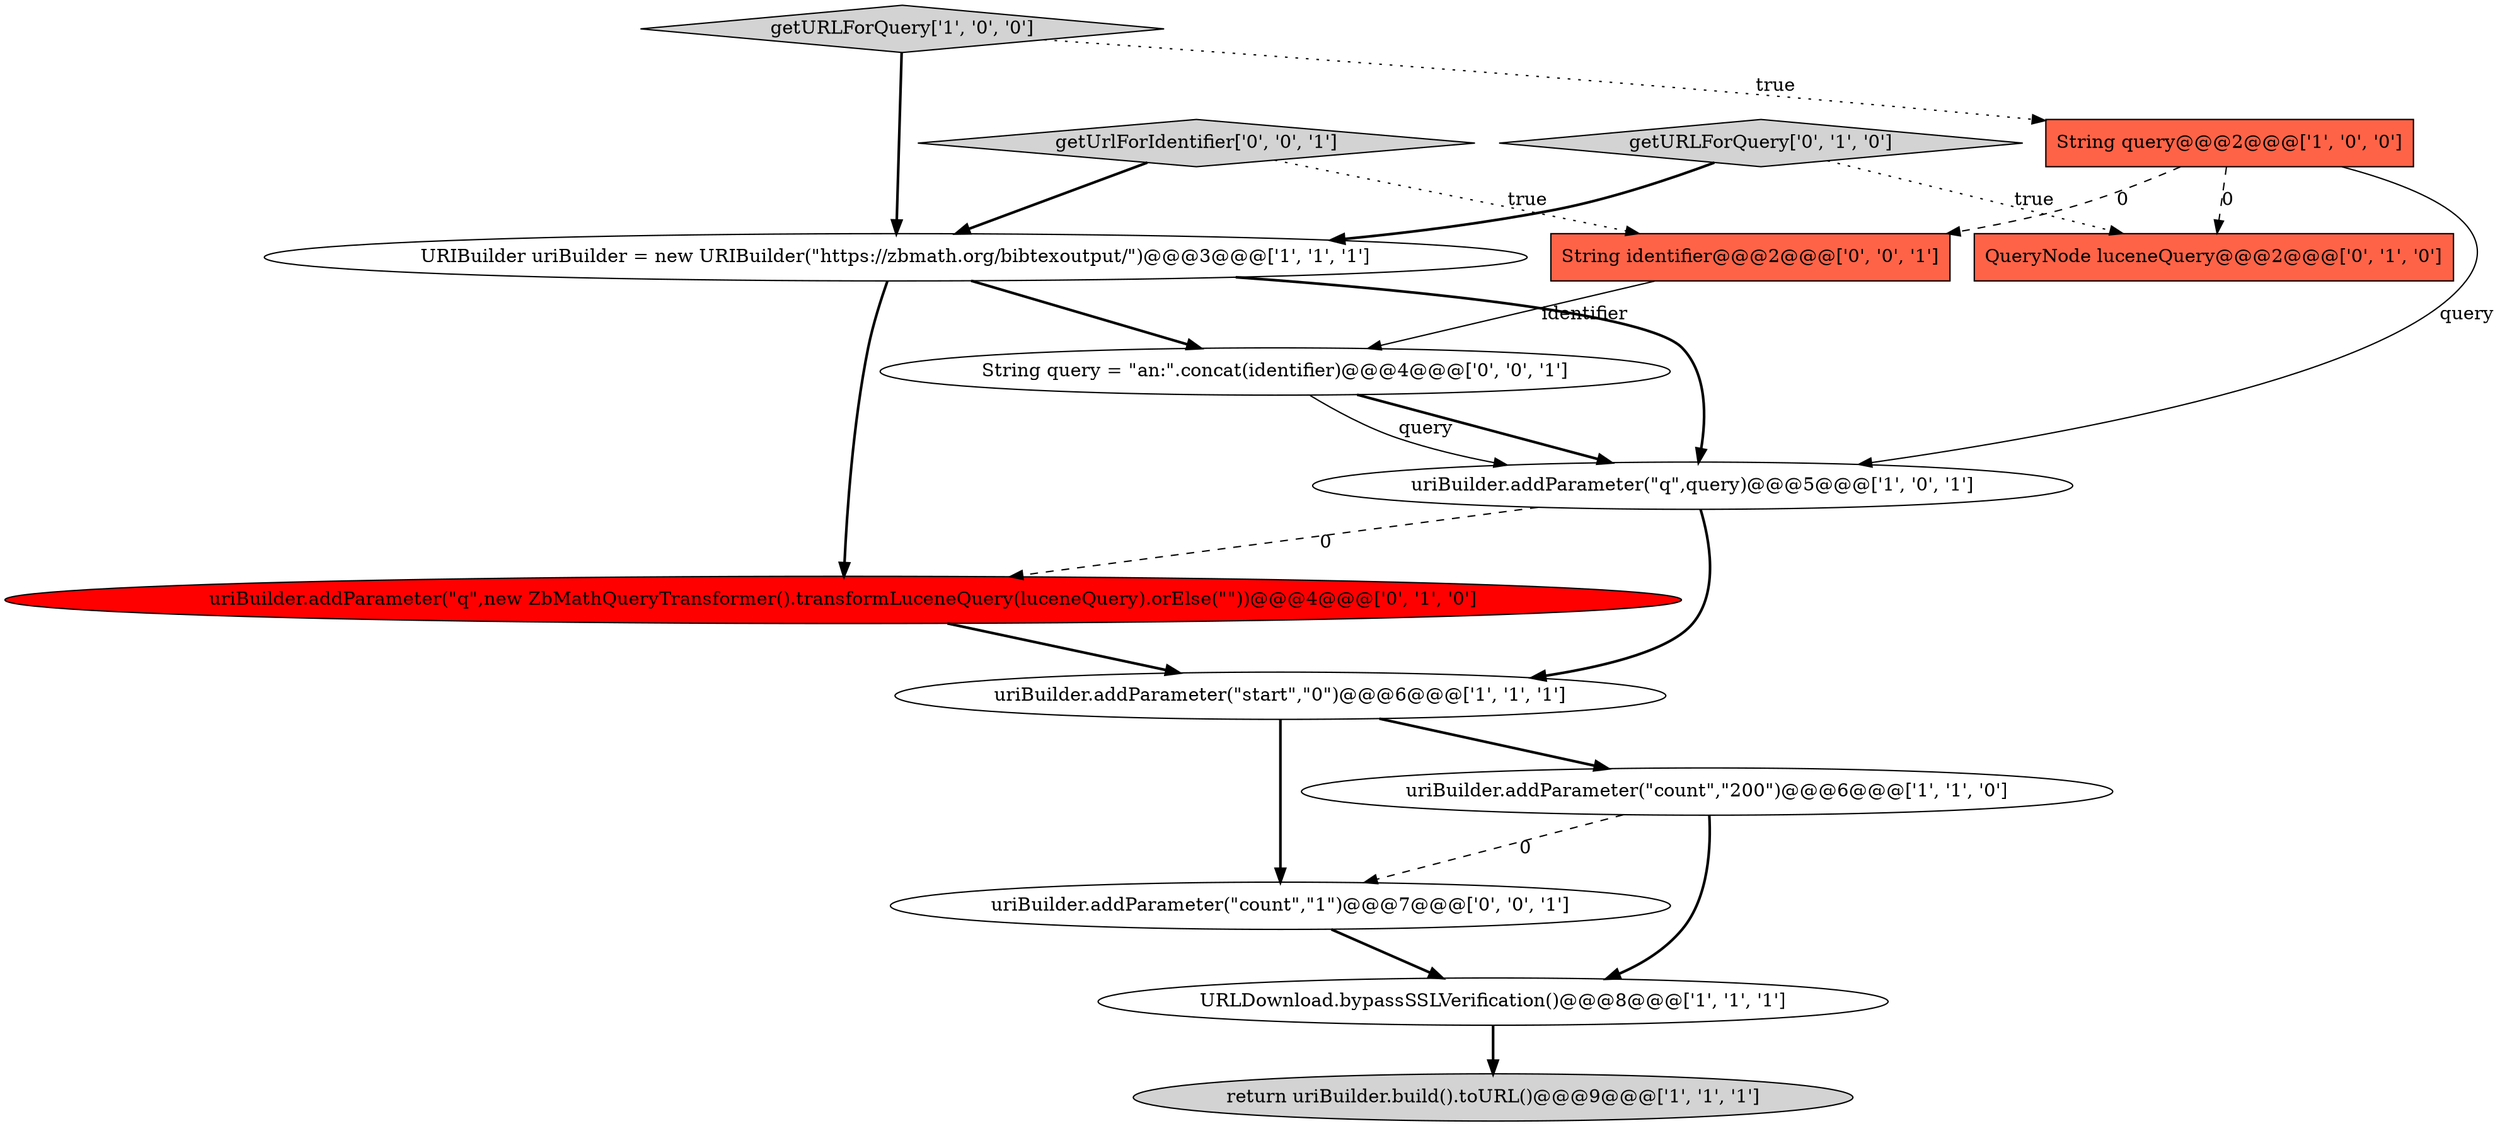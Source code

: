 digraph {
12 [style = filled, label = "getUrlForIdentifier['0', '0', '1']", fillcolor = lightgray, shape = diamond image = "AAA0AAABBB3BBB"];
7 [style = filled, label = "URLDownload.bypassSSLVerification()@@@8@@@['1', '1', '1']", fillcolor = white, shape = ellipse image = "AAA0AAABBB1BBB"];
8 [style = filled, label = "getURLForQuery['0', '1', '0']", fillcolor = lightgray, shape = diamond image = "AAA0AAABBB2BBB"];
13 [style = filled, label = "uriBuilder.addParameter(\"count\",\"1\")@@@7@@@['0', '0', '1']", fillcolor = white, shape = ellipse image = "AAA0AAABBB3BBB"];
9 [style = filled, label = "uriBuilder.addParameter(\"q\",new ZbMathQueryTransformer().transformLuceneQuery(luceneQuery).orElse(\"\"))@@@4@@@['0', '1', '0']", fillcolor = red, shape = ellipse image = "AAA1AAABBB2BBB"];
6 [style = filled, label = "getURLForQuery['1', '0', '0']", fillcolor = lightgray, shape = diamond image = "AAA0AAABBB1BBB"];
5 [style = filled, label = "String query@@@2@@@['1', '0', '0']", fillcolor = tomato, shape = box image = "AAA1AAABBB1BBB"];
3 [style = filled, label = "uriBuilder.addParameter(\"count\",\"200\")@@@6@@@['1', '1', '0']", fillcolor = white, shape = ellipse image = "AAA0AAABBB1BBB"];
1 [style = filled, label = "return uriBuilder.build().toURL()@@@9@@@['1', '1', '1']", fillcolor = lightgray, shape = ellipse image = "AAA0AAABBB1BBB"];
10 [style = filled, label = "QueryNode luceneQuery@@@2@@@['0', '1', '0']", fillcolor = tomato, shape = box image = "AAA1AAABBB2BBB"];
14 [style = filled, label = "String query = \"an:\".concat(identifier)@@@4@@@['0', '0', '1']", fillcolor = white, shape = ellipse image = "AAA0AAABBB3BBB"];
4 [style = filled, label = "uriBuilder.addParameter(\"start\",\"0\")@@@6@@@['1', '1', '1']", fillcolor = white, shape = ellipse image = "AAA0AAABBB1BBB"];
0 [style = filled, label = "uriBuilder.addParameter(\"q\",query)@@@5@@@['1', '0', '1']", fillcolor = white, shape = ellipse image = "AAA0AAABBB1BBB"];
2 [style = filled, label = "URIBuilder uriBuilder = new URIBuilder(\"https://zbmath.org/bibtexoutput/\")@@@3@@@['1', '1', '1']", fillcolor = white, shape = ellipse image = "AAA0AAABBB1BBB"];
11 [style = filled, label = "String identifier@@@2@@@['0', '0', '1']", fillcolor = tomato, shape = box image = "AAA0AAABBB3BBB"];
4->3 [style = bold, label=""];
7->1 [style = bold, label=""];
9->4 [style = bold, label=""];
4->13 [style = bold, label=""];
5->0 [style = solid, label="query"];
2->9 [style = bold, label=""];
8->10 [style = dotted, label="true"];
3->13 [style = dashed, label="0"];
12->11 [style = dotted, label="true"];
6->2 [style = bold, label=""];
12->2 [style = bold, label=""];
2->0 [style = bold, label=""];
14->0 [style = bold, label=""];
8->2 [style = bold, label=""];
3->7 [style = bold, label=""];
5->10 [style = dashed, label="0"];
0->4 [style = bold, label=""];
5->11 [style = dashed, label="0"];
13->7 [style = bold, label=""];
2->14 [style = bold, label=""];
0->9 [style = dashed, label="0"];
6->5 [style = dotted, label="true"];
11->14 [style = solid, label="identifier"];
14->0 [style = solid, label="query"];
}

